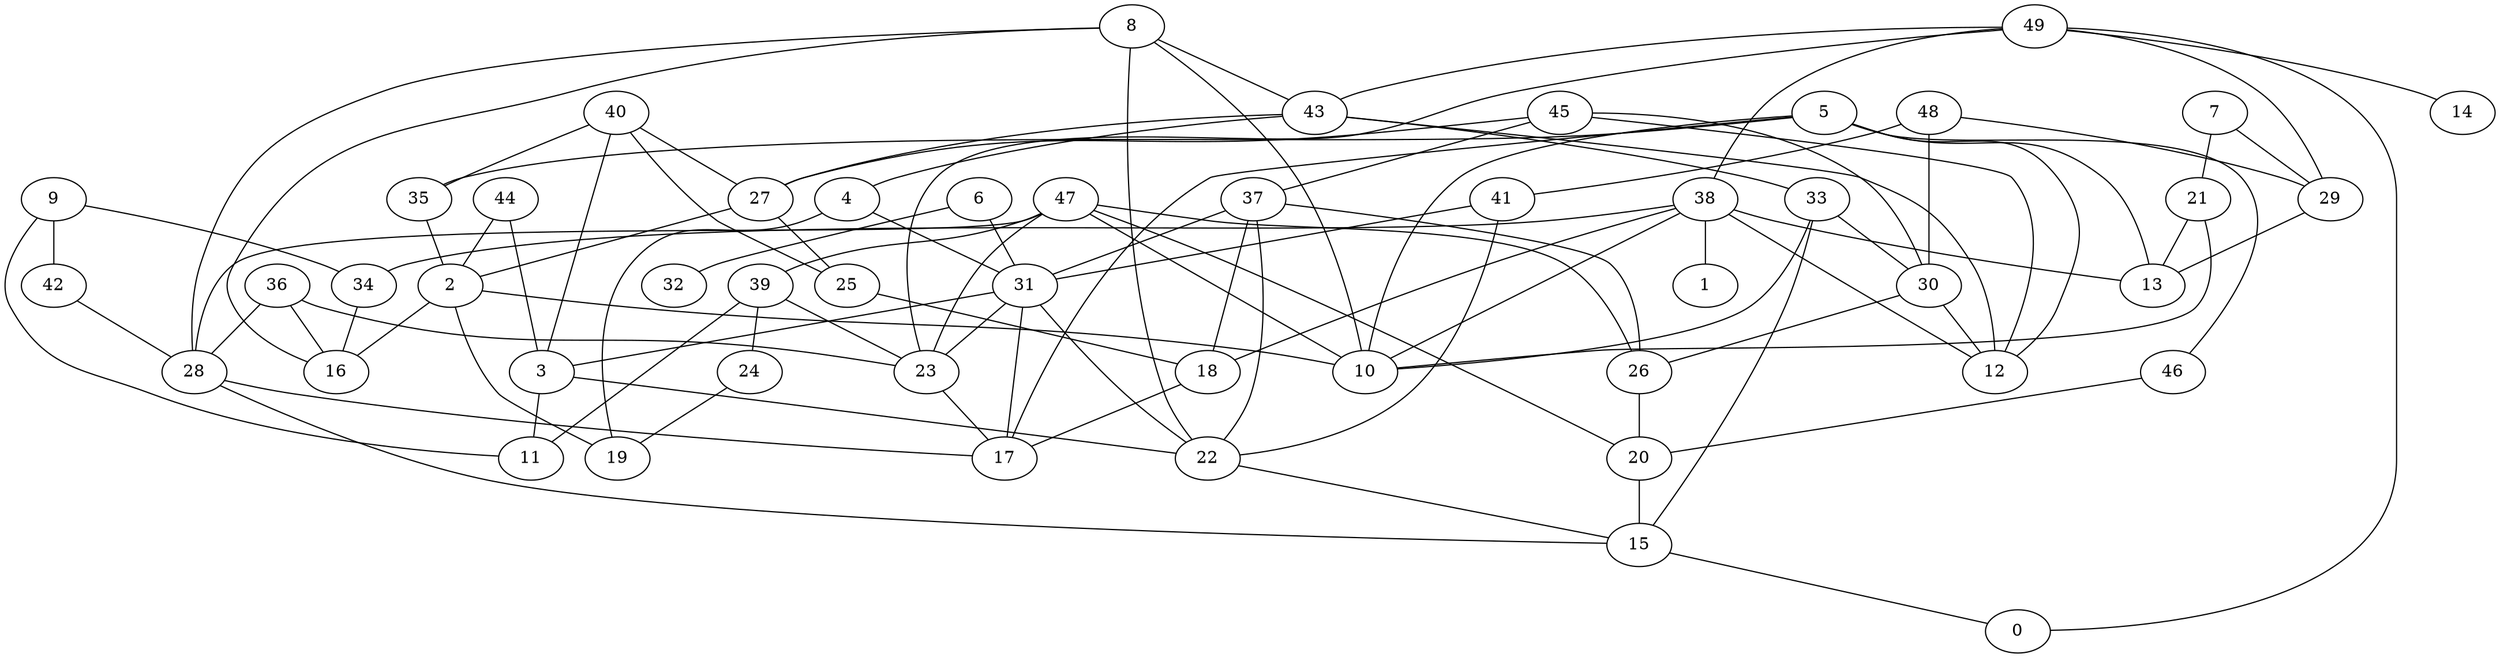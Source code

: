 digraph GG_graph {

subgraph G_graph {
edge [color = black]
"24" -> "19" [dir = none]
"36" -> "28" [dir = none]
"48" -> "41" [dir = none]
"43" -> "33" [dir = none]
"34" -> "16" [dir = none]
"38" -> "1" [dir = none]
"38" -> "18" [dir = none]
"8" -> "16" [dir = none]
"33" -> "15" [dir = none]
"33" -> "10" [dir = none]
"47" -> "10" [dir = none]
"5" -> "35" [dir = none]
"5" -> "13" [dir = none]
"5" -> "46" [dir = none]
"5" -> "17" [dir = none]
"39" -> "23" [dir = none]
"21" -> "10" [dir = none]
"23" -> "17" [dir = none]
"49" -> "14" [dir = none]
"49" -> "0" [dir = none]
"49" -> "29" [dir = none]
"49" -> "23" [dir = none]
"4" -> "31" [dir = none]
"30" -> "26" [dir = none]
"3" -> "11" [dir = none]
"45" -> "12" [dir = none]
"45" -> "27" [dir = none]
"45" -> "37" [dir = none]
"6" -> "32" [dir = none]
"6" -> "31" [dir = none]
"37" -> "18" [dir = none]
"37" -> "26" [dir = none]
"37" -> "31" [dir = none]
"7" -> "29" [dir = none]
"46" -> "20" [dir = none]
"41" -> "22" [dir = none]
"41" -> "31" [dir = none]
"28" -> "17" [dir = none]
"31" -> "3" [dir = none]
"31" -> "17" [dir = none]
"44" -> "3" [dir = none]
"40" -> "25" [dir = none]
"40" -> "3" [dir = none]
"9" -> "42" [dir = none]
"9" -> "11" [dir = none]
"27" -> "2" [dir = none]
"2" -> "19" [dir = none]
"2" -> "10" [dir = none]
"2" -> "16" [dir = none]
"48" -> "30" [dir = none]
"36" -> "16" [dir = none]
"5" -> "12" [dir = none]
"42" -> "28" [dir = none]
"48" -> "29" [dir = none]
"3" -> "22" [dir = none]
"25" -> "18" [dir = none]
"44" -> "2" [dir = none]
"31" -> "23" [dir = none]
"38" -> "12" [dir = none]
"20" -> "15" [dir = none]
"8" -> "43" [dir = none]
"40" -> "35" [dir = none]
"26" -> "20" [dir = none]
"38" -> "10" [dir = none]
"45" -> "30" [dir = none]
"40" -> "27" [dir = none]
"4" -> "19" [dir = none]
"38" -> "34" [dir = none]
"47" -> "39" [dir = none]
"22" -> "15" [dir = none]
"15" -> "0" [dir = none]
"43" -> "4" [dir = none]
"36" -> "23" [dir = none]
"8" -> "22" [dir = none]
"21" -> "13" [dir = none]
"29" -> "13" [dir = none]
"18" -> "17" [dir = none]
"33" -> "30" [dir = none]
"37" -> "22" [dir = none]
"5" -> "10" [dir = none]
"9" -> "34" [dir = none]
"27" -> "25" [dir = none]
"35" -> "2" [dir = none]
"47" -> "20" [dir = none]
"47" -> "23" [dir = none]
"38" -> "13" [dir = none]
"31" -> "22" [dir = none]
"39" -> "24" [dir = none]
"49" -> "43" [dir = none]
"30" -> "12" [dir = none]
"8" -> "28" [dir = none]
"7" -> "21" [dir = none]
"49" -> "38" [dir = none]
"39" -> "11" [dir = none]
"43" -> "12" [dir = none]
"47" -> "28" [dir = none]
"43" -> "27" [dir = none]
"47" -> "26" [dir = none]
"8" -> "10" [dir = none]
"28" -> "15" [dir = none]
}

}
